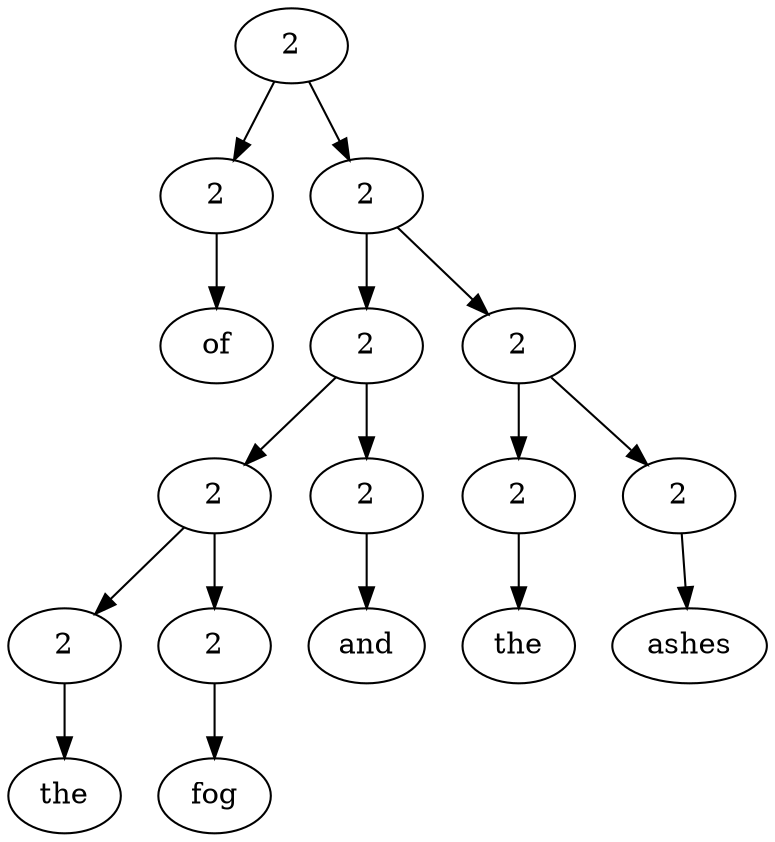 digraph G{Node0 [label="2"]
Node0 -> Node1
Node0 -> Node3
Node1 [label="2"]
Node1 -> Node2
Node3 [label="2"]
Node3 -> Node4
Node3 -> Node12
Node2 [label="of"]
Node4 [label="2"]
Node4 -> Node5
Node4 -> Node10
Node12 [label="2"]
Node12 -> Node13
Node12 -> Node15
Node5 [label="2"]
Node5 -> Node6
Node5 -> Node8
Node10 [label="2"]
Node10 -> Node11
Node13 [label="2"]
Node13 -> Node14
Node15 [label="2"]
Node15 -> Node16
Node6 [label="2"]
Node6 -> Node7
Node8 [label="2"]
Node8 -> Node9
Node11 [label="and"]
Node14 [label="the"]
Node16 [label="ashes"]
Node7 [label="the"]
Node9 [label="fog"]
}